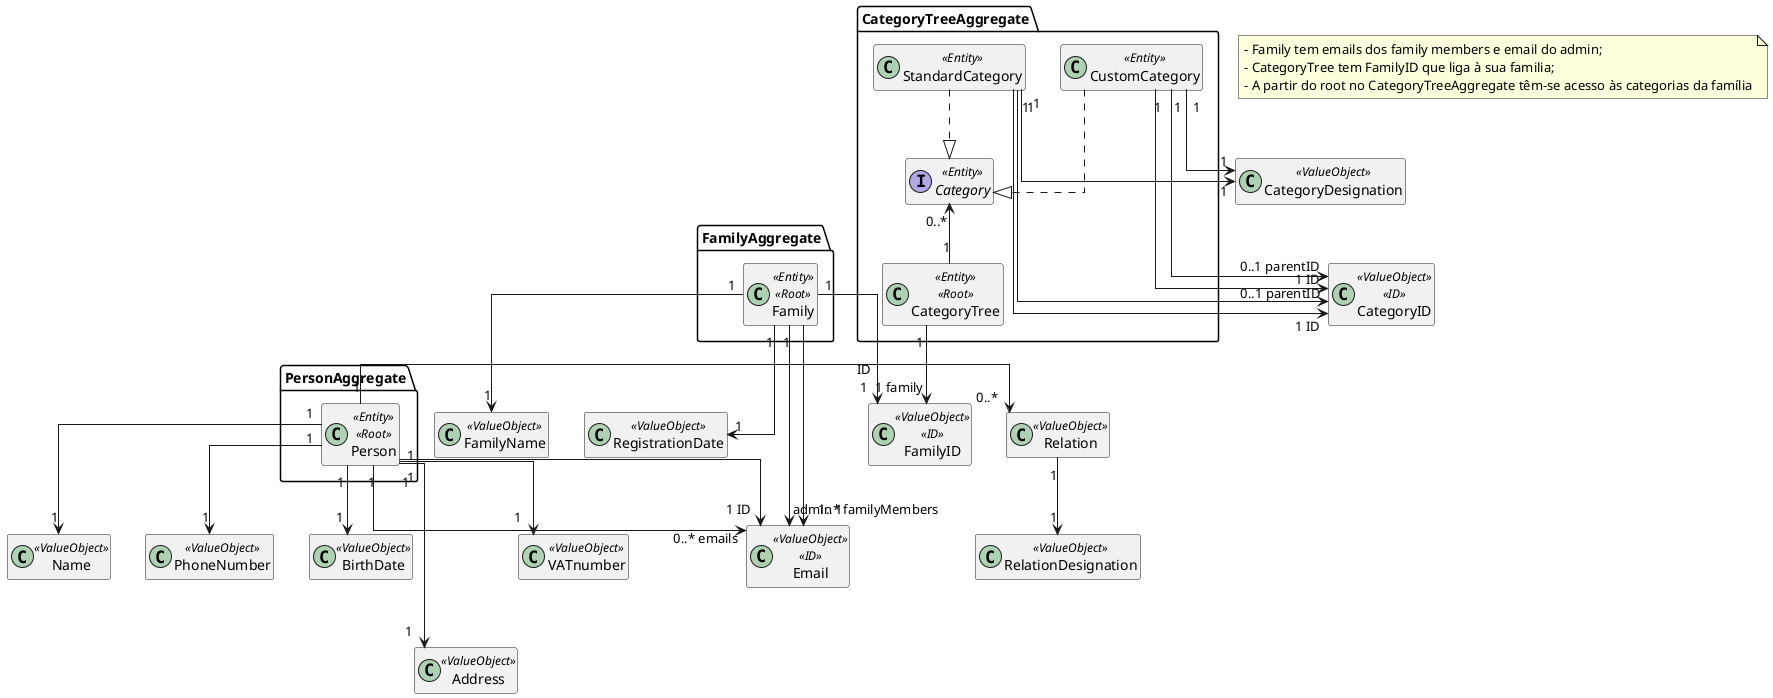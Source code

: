 @startuml
hide empty members
skinparam linetype ortho

package FamilyAggregate{
class Family <<Entity>> <<Root>> {
}
}

package PersonAggregate {
class Person <<Entity>> <<Root>> {
}
}

package CategoryTreeAggregate {
class CategoryTree <<Entity>> <<Root>> {
}

interface Category <<Entity>> {
}

class StandardCategory <<Entity>> {
}

class CustomCategory <<Entity>> {
}
}

class FamilyName <<ValueObject>> {
}

class RegistrationDate <<ValueObject>> {
}

class FamilyID <<ValueObject>> <<ID>> {
}

class Email <<ValueObject>> <<ID>> {
}

class Relation <<ValueObject>> {
}

class RelationDesignation <<ValueObject>> {
}

class VATnumber <<ValueObject>> {
}

class Name <<ValueObject>> {
}

class PhoneNumber <<ValueObject>> {
}

class BirthDate <<ValueObject>> {
}

class Address <<ValueObject>> {
}


class CategoryDesignation <<ValueObject>> {
}

class CategoryID <<ValueObject>> <<ID>> {
}

'Family
Family "1" --> "1" FamilyName
Family "1" --> "1" RegistrationDate
Family "1" --> "ID\n1" FamilyID
Family "1" --down-> "admin 1" Email
Family --> "1..* familyMembers" Email

'Person
Person "1" --> "1 ID" Email
Person "1" --> "0..* emails" Email
Person "1" -> "0..*" Relation
Relation "1" --> "1" RelationDesignation
Person "1" --> "1" VATnumber
Person "1" --> "1"Name
Person "1" --> "1" PhoneNumber
Person "1" --> "1" BirthDate
Person "1" ---> "1" Address

'CategoryTree
CategoryTree "1" --> "1 family" FamilyID
StandardCategory -.|> Category
CustomCategory -.|> Category
CategoryTree "1" -up-> "0..*" Category
StandardCategory "1" ---> "0..1 parentID" CategoryID
StandardCategory "1" ---> "1 ID" CategoryID
StandardCategory "1" --> "1" CategoryDesignation
CustomCategory "1" ---> "0..1 parentID" CategoryID
CustomCategory "1" ---> "1 ID" CategoryID
CustomCategory "1" --> "1" CategoryDesignation

'Note
Note as N1
    - Family tem emails dos family members e email do admin;
    - CategoryTree tem FamilyID que liga à sua familia;
    - A partir do root no CategoryTreeAggregate têm-se acesso às categorias da família
end Note

@enduml